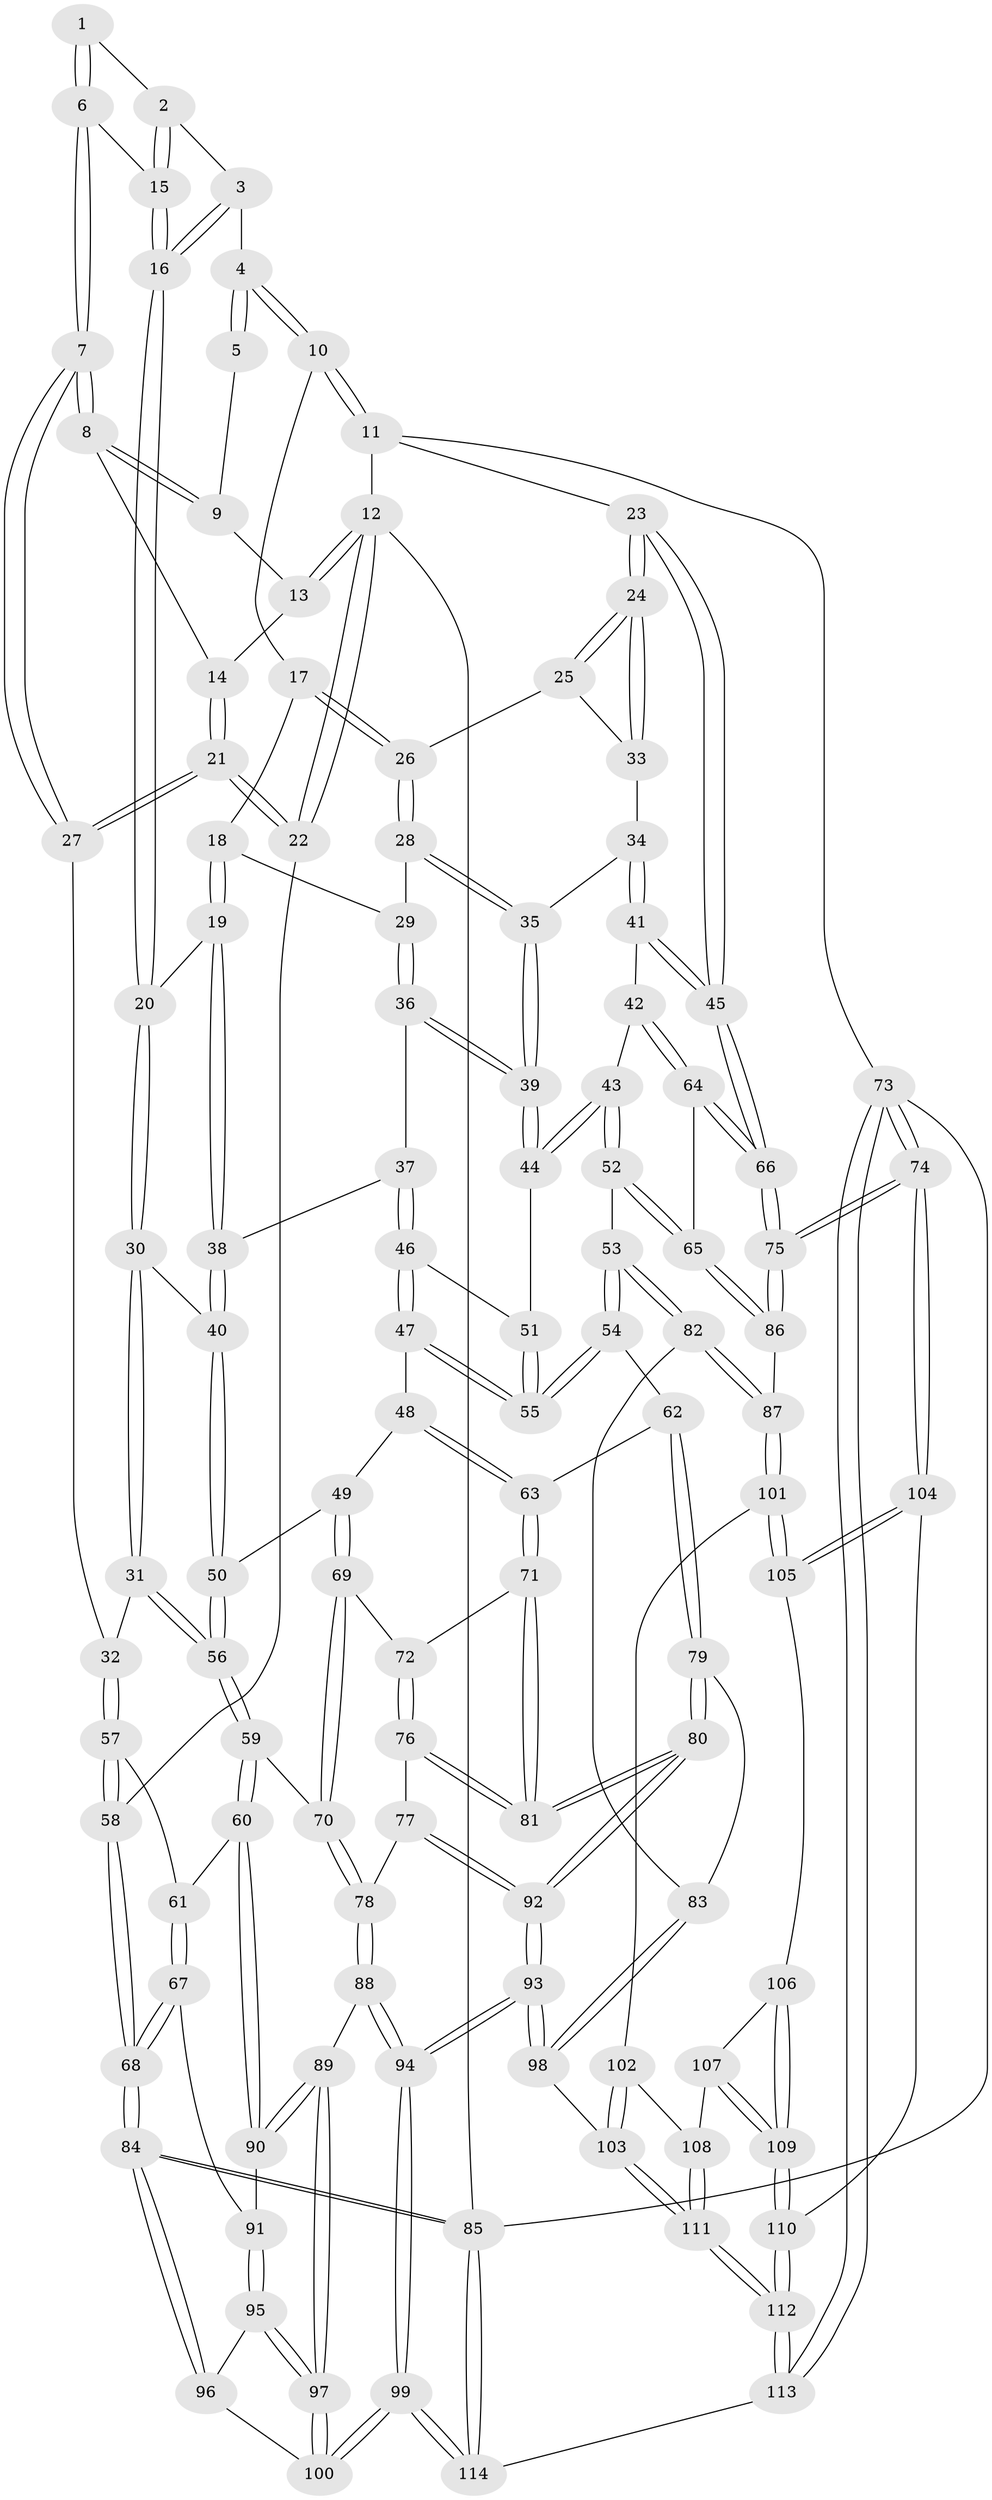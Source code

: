 // Generated by graph-tools (version 1.1) at 2025/00/03/09/25 05:00:31]
// undirected, 114 vertices, 282 edges
graph export_dot {
graph [start="1"]
  node [color=gray90,style=filled];
  1 [pos="+0.2644462909296746+0"];
  2 [pos="+0.37971597151127945+0.04263416995369069"];
  3 [pos="+0.4526069006163609+0.019888140193291222"];
  4 [pos="+0.6433553190943745+0"];
  5 [pos="+0.2517151290988627+0"];
  6 [pos="+0.2674617653791032+0.11250859316026274"];
  7 [pos="+0.23314555330421136+0.13944621492173875"];
  8 [pos="+0.18477080701059315+0.11332085726733203"];
  9 [pos="+0.07124646639674277+0"];
  10 [pos="+0.702692700192323+0"];
  11 [pos="+1+0"];
  12 [pos="+0+0"];
  13 [pos="+0+0"];
  14 [pos="+0.12631615291331263+0.10231925222297317"];
  15 [pos="+0.34021975005176536+0.11577502845710574"];
  16 [pos="+0.4234279313325893+0.16658784265507323"];
  17 [pos="+0.6976934058787714+0"];
  18 [pos="+0.6880532195864426+0"];
  19 [pos="+0.5310674209656342+0.21759277325207674"];
  20 [pos="+0.4605276008634142+0.20736087070626325"];
  21 [pos="+0+0.22104036397704346"];
  22 [pos="+0+0.22095640409624312"];
  23 [pos="+1+0.001411258097001881"];
  24 [pos="+1+0.0647079338570825"];
  25 [pos="+0.89887473838119+0.17472980862025553"];
  26 [pos="+0.8832144565217415+0.17346614363120308"];
  27 [pos="+0.2007400555739993+0.32797870806484214"];
  28 [pos="+0.8202946275746019+0.24527359211595184"];
  29 [pos="+0.7580372554964268+0.22899310116984575"];
  30 [pos="+0.3036914127348343+0.329625982179487"];
  31 [pos="+0.221265956181214+0.344040767761475"];
  32 [pos="+0.20678070335137597+0.3353628943505046"];
  33 [pos="+0.9258844041705389+0.2646980778873766"];
  34 [pos="+0.9115533826142515+0.30602265979968946"];
  35 [pos="+0.8486212648071286+0.29733647188732854"];
  36 [pos="+0.6837854552631986+0.3013634709392079"];
  37 [pos="+0.5821758205425891+0.31630279644475123"];
  38 [pos="+0.5806824555213645+0.3154575987234735"];
  39 [pos="+0.795385533768236+0.38859940758874817"];
  40 [pos="+0.45985689492291576+0.41848418892045786"];
  41 [pos="+1+0.41136147193330475"];
  42 [pos="+0.9229870429881064+0.46433045580127025"];
  43 [pos="+0.8481587680527378+0.45065757509536447"];
  44 [pos="+0.7971525053213772+0.3981377845694677"];
  45 [pos="+1+0.398876381988684"];
  46 [pos="+0.6090050057773424+0.38514227256453026"];
  47 [pos="+0.6098165256273964+0.39676956583883977"];
  48 [pos="+0.5767862301848834+0.5044779453891948"];
  49 [pos="+0.4608444316900064+0.5010212547067797"];
  50 [pos="+0.45203694479286494+0.48150568857118925"];
  51 [pos="+0.7341826613884169+0.43460544675221474"];
  52 [pos="+0.766133126039472+0.5537184417493449"];
  53 [pos="+0.7428187324562678+0.5637786267539638"];
  54 [pos="+0.7021754771773986+0.5527752807912433"];
  55 [pos="+0.6995108606518949+0.5233515118096742"];
  56 [pos="+0.26672850490248806+0.49082261160820695"];
  57 [pos="+0.07360435471177483+0.5050758131320581"];
  58 [pos="+0+0.39358742668931407"];
  59 [pos="+0.2592728515761468+0.5585944935619642"];
  60 [pos="+0.23915371752813103+0.5788884656695834"];
  61 [pos="+0.07505897110635455+0.5108213536229448"];
  62 [pos="+0.6982798556418277+0.5547133699209794"];
  63 [pos="+0.6060028629613015+0.5513294802437205"];
  64 [pos="+0.9068619321987371+0.5987438605352516"];
  65 [pos="+0.9027964728764796+0.6055141680811261"];
  66 [pos="+1+0.5800926144331442"];
  67 [pos="+0.04777527558736919+0.651608532690493"];
  68 [pos="+0+0.6734881045837203"];
  69 [pos="+0.45504976273790443+0.5620787389884809"];
  70 [pos="+0.34191486758396183+0.5988221302792577"];
  71 [pos="+0.5554913706534579+0.6179235350094993"];
  72 [pos="+0.4584148258785611+0.5671701676108077"];
  73 [pos="+1+1"];
  74 [pos="+1+0.8229873129899895"];
  75 [pos="+1+0.7980576975321217"];
  76 [pos="+0.4413366813056034+0.6864020696733721"];
  77 [pos="+0.3959043872717999+0.704190272210516"];
  78 [pos="+0.3801241297756738+0.7034423200962995"];
  79 [pos="+0.6360867212743778+0.7262972905294383"];
  80 [pos="+0.5835433672939416+0.7376286970656702"];
  81 [pos="+0.5758096069981539+0.7274318384721142"];
  82 [pos="+0.802348436591429+0.7426664411478641"];
  83 [pos="+0.7544599313566421+0.7511417818530931"];
  84 [pos="+0+1"];
  85 [pos="+0+1"];
  86 [pos="+0.895118373225455+0.6825383103696585"];
  87 [pos="+0.8138746737161663+0.7457300672544865"];
  88 [pos="+0.37109958546374605+0.7109304251378571"];
  89 [pos="+0.2685371611376712+0.7648673278748892"];
  90 [pos="+0.2035107771712916+0.6442357238484908"];
  91 [pos="+0.08374855203217658+0.6695759930711475"];
  92 [pos="+0.5164114420044082+0.9184985407304322"];
  93 [pos="+0.5139595379865946+0.9313458199994343"];
  94 [pos="+0.44934465858402867+1"];
  95 [pos="+0.10418239248376074+0.8281053533092906"];
  96 [pos="+0.005457760854717662+0.8817120225599294"];
  97 [pos="+0.2501586325074783+0.8678041721932314"];
  98 [pos="+0.6920208577938037+0.8921004235785408"];
  99 [pos="+0.39898749246598647+1"];
  100 [pos="+0.3979100642421069+1"];
  101 [pos="+0.8266534025644363+0.773855880859402"];
  102 [pos="+0.8199777719513504+0.8534519907546363"];
  103 [pos="+0.7623934426670396+0.9285983524706105"];
  104 [pos="+1+0.8682596351498518"];
  105 [pos="+0.9887092190023833+0.8671893528071014"];
  106 [pos="+0.9515556509381541+0.8893827674015996"];
  107 [pos="+0.9296370238868001+0.9005854119724762"];
  108 [pos="+0.8767557590425468+0.9217560516697711"];
  109 [pos="+0.9116323704732142+1"];
  110 [pos="+0.8943576227481849+1"];
  111 [pos="+0.8156546505378255+1"];
  112 [pos="+0.8192911720150149+1"];
  113 [pos="+0.8161611453398188+1"];
  114 [pos="+0.39920606657853047+1"];
  1 -- 2;
  1 -- 6;
  1 -- 6;
  2 -- 3;
  2 -- 15;
  2 -- 15;
  3 -- 4;
  3 -- 16;
  3 -- 16;
  4 -- 5;
  4 -- 5;
  4 -- 10;
  4 -- 10;
  5 -- 9;
  6 -- 7;
  6 -- 7;
  6 -- 15;
  7 -- 8;
  7 -- 8;
  7 -- 27;
  7 -- 27;
  8 -- 9;
  8 -- 9;
  8 -- 14;
  9 -- 13;
  10 -- 11;
  10 -- 11;
  10 -- 17;
  11 -- 12;
  11 -- 23;
  11 -- 73;
  12 -- 13;
  12 -- 13;
  12 -- 22;
  12 -- 22;
  12 -- 85;
  13 -- 14;
  14 -- 21;
  14 -- 21;
  15 -- 16;
  15 -- 16;
  16 -- 20;
  16 -- 20;
  17 -- 18;
  17 -- 26;
  17 -- 26;
  18 -- 19;
  18 -- 19;
  18 -- 29;
  19 -- 20;
  19 -- 38;
  19 -- 38;
  20 -- 30;
  20 -- 30;
  21 -- 22;
  21 -- 22;
  21 -- 27;
  21 -- 27;
  22 -- 58;
  23 -- 24;
  23 -- 24;
  23 -- 45;
  23 -- 45;
  24 -- 25;
  24 -- 25;
  24 -- 33;
  24 -- 33;
  25 -- 26;
  25 -- 33;
  26 -- 28;
  26 -- 28;
  27 -- 32;
  28 -- 29;
  28 -- 35;
  28 -- 35;
  29 -- 36;
  29 -- 36;
  30 -- 31;
  30 -- 31;
  30 -- 40;
  31 -- 32;
  31 -- 56;
  31 -- 56;
  32 -- 57;
  32 -- 57;
  33 -- 34;
  34 -- 35;
  34 -- 41;
  34 -- 41;
  35 -- 39;
  35 -- 39;
  36 -- 37;
  36 -- 39;
  36 -- 39;
  37 -- 38;
  37 -- 46;
  37 -- 46;
  38 -- 40;
  38 -- 40;
  39 -- 44;
  39 -- 44;
  40 -- 50;
  40 -- 50;
  41 -- 42;
  41 -- 45;
  41 -- 45;
  42 -- 43;
  42 -- 64;
  42 -- 64;
  43 -- 44;
  43 -- 44;
  43 -- 52;
  43 -- 52;
  44 -- 51;
  45 -- 66;
  45 -- 66;
  46 -- 47;
  46 -- 47;
  46 -- 51;
  47 -- 48;
  47 -- 55;
  47 -- 55;
  48 -- 49;
  48 -- 63;
  48 -- 63;
  49 -- 50;
  49 -- 69;
  49 -- 69;
  50 -- 56;
  50 -- 56;
  51 -- 55;
  51 -- 55;
  52 -- 53;
  52 -- 65;
  52 -- 65;
  53 -- 54;
  53 -- 54;
  53 -- 82;
  53 -- 82;
  54 -- 55;
  54 -- 55;
  54 -- 62;
  56 -- 59;
  56 -- 59;
  57 -- 58;
  57 -- 58;
  57 -- 61;
  58 -- 68;
  58 -- 68;
  59 -- 60;
  59 -- 60;
  59 -- 70;
  60 -- 61;
  60 -- 90;
  60 -- 90;
  61 -- 67;
  61 -- 67;
  62 -- 63;
  62 -- 79;
  62 -- 79;
  63 -- 71;
  63 -- 71;
  64 -- 65;
  64 -- 66;
  64 -- 66;
  65 -- 86;
  65 -- 86;
  66 -- 75;
  66 -- 75;
  67 -- 68;
  67 -- 68;
  67 -- 91;
  68 -- 84;
  68 -- 84;
  69 -- 70;
  69 -- 70;
  69 -- 72;
  70 -- 78;
  70 -- 78;
  71 -- 72;
  71 -- 81;
  71 -- 81;
  72 -- 76;
  72 -- 76;
  73 -- 74;
  73 -- 74;
  73 -- 113;
  73 -- 113;
  73 -- 85;
  74 -- 75;
  74 -- 75;
  74 -- 104;
  74 -- 104;
  75 -- 86;
  75 -- 86;
  76 -- 77;
  76 -- 81;
  76 -- 81;
  77 -- 78;
  77 -- 92;
  77 -- 92;
  78 -- 88;
  78 -- 88;
  79 -- 80;
  79 -- 80;
  79 -- 83;
  80 -- 81;
  80 -- 81;
  80 -- 92;
  80 -- 92;
  82 -- 83;
  82 -- 87;
  82 -- 87;
  83 -- 98;
  83 -- 98;
  84 -- 85;
  84 -- 85;
  84 -- 96;
  84 -- 96;
  85 -- 114;
  85 -- 114;
  86 -- 87;
  87 -- 101;
  87 -- 101;
  88 -- 89;
  88 -- 94;
  88 -- 94;
  89 -- 90;
  89 -- 90;
  89 -- 97;
  89 -- 97;
  90 -- 91;
  91 -- 95;
  91 -- 95;
  92 -- 93;
  92 -- 93;
  93 -- 94;
  93 -- 94;
  93 -- 98;
  93 -- 98;
  94 -- 99;
  94 -- 99;
  95 -- 96;
  95 -- 97;
  95 -- 97;
  96 -- 100;
  97 -- 100;
  97 -- 100;
  98 -- 103;
  99 -- 100;
  99 -- 100;
  99 -- 114;
  99 -- 114;
  101 -- 102;
  101 -- 105;
  101 -- 105;
  102 -- 103;
  102 -- 103;
  102 -- 108;
  103 -- 111;
  103 -- 111;
  104 -- 105;
  104 -- 105;
  104 -- 110;
  105 -- 106;
  106 -- 107;
  106 -- 109;
  106 -- 109;
  107 -- 108;
  107 -- 109;
  107 -- 109;
  108 -- 111;
  108 -- 111;
  109 -- 110;
  109 -- 110;
  110 -- 112;
  110 -- 112;
  111 -- 112;
  111 -- 112;
  112 -- 113;
  112 -- 113;
  113 -- 114;
}
